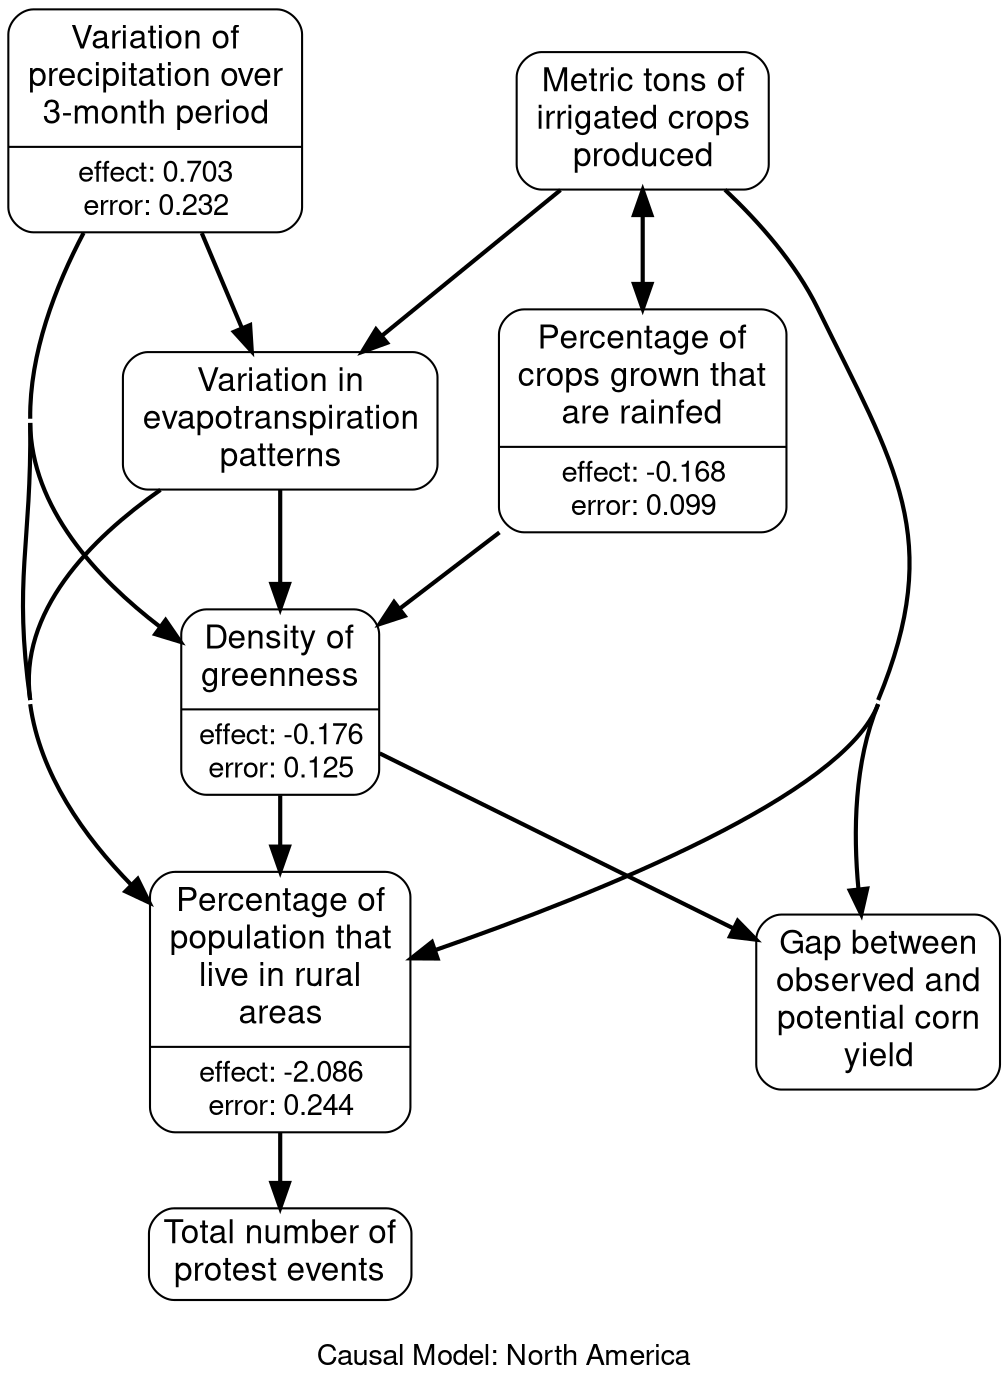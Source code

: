 # generated file for region: north_america by CausalModelRegionGenerator
strict digraph causalModel {
fontname="Helvetica, Arial, sans-serif";
label="
Causal Model: North America";
labelloc = b;
nodesep = 0.4;
concentrate = true;
node[shape = Mrecord, fontname = "Helvetica, Arial, sans-serif", margin = "0.10,0.06", penwidth = 1.0];
edge[arrowsize = 1.2, penwidth = 2];

# nodes
rurratio_s [label = <{<table align="center" border="0" cellspacing="1" cellpadding="1">
<tr><td><font point-size="16">Percentage of<br/>population that<br/>live in rural<br/>areas<br/></font></td></tr>
</table>
|<table border="0" cellspacing="1" cellpadding="0.5"><tr><td><font point-size="14">effect: -2.086</font></td></tr>
<tr><td><font point-size="14">error: 0.244</font></td></tr></table>}>, class = rankB];
et_anom_m_STD_m [label = <<table align="center" border="0" cellspacing="1" cellpadding="1">
<tr><td><font point-size="16">Variation in<br/>evapotranspiration<br/>patterns<br/></font></td></tr>
</table>
>, class = rankB];
ndvi_act_min_m [label = <{<table align="center" border="0" cellspacing="1" cellpadding="1">
<tr><td><font point-size="16">Density of<br/>greenness<br/></font></td></tr>
</table>
|<table border="0" cellspacing="1" cellpadding="0.5"><tr><td><font point-size="14">effect: -0.176</font></td></tr>
<tr><td><font point-size="14">error: 0.125</font></td></tr></table>}>, class = rankB];
spi_3_m [label = <{<table align="center" border="0" cellspacing="1" cellpadding="1">
<tr><td><font point-size="16">Variation of<br/>precipitation over<br/>3-month period<br/></font></td></tr>
</table>
|<table border="0" cellspacing="1" cellpadding="0.5"><tr><td><font point-size="14">effect: 0.703</font></td></tr>
<tr><td><font point-size="14">error: 0.232</font></td></tr></table>}>, class = rankA];
rainfed_s [label = <{<table align="center" border="0" cellspacing="1" cellpadding="1">
<tr><td><font point-size="16">Percentage of<br/>crops grown that<br/>are rainfed<br/></font></td></tr>
</table>
|<table border="0" cellspacing="1" cellpadding="0.5"><tr><td><font point-size="14">effect: -0.168</font></td></tr>
<tr><td><font point-size="14">error: 0.099</font></td></tr></table>}>, class = rankB];
spam_P_i_sum_s [label = <<table align="center" border="0" cellspacing="1" cellpadding="1">
<tr><td><font point-size="16">Metric tons of<br/>irrigated crops<br/>produced<br/></font></td></tr>
</table>
>, class = rankB];
yield_gap_maize_s [label = <<table align="center" border="0" cellspacing="1" cellpadding="1">
<tr><td><font point-size="16">Gap between<br/>observed and<br/>potential corn<br/>yield<br/></font></td></tr>
</table>
>, class = rankB];
acl_pprt_evnt_m [label = "Total number of
protest events", class = rankC, shape=box, style=rounded, fontsize="16pt"];

#ranks


# links
rurratio_s -> acl_pprt_evnt_m;
et_anom_m_STD_m -> rurratio_s;
et_anom_m_STD_m -> ndvi_act_min_m;
ndvi_act_min_m -> rurratio_s;
ndvi_act_min_m -> yield_gap_maize_s;
spi_3_m -> rurratio_s;
spi_3_m -> et_anom_m_STD_m;
spi_3_m -> ndvi_act_min_m;
rainfed_s -> ndvi_act_min_m;
rainfed_s -> spam_P_i_sum_s;
spam_P_i_sum_s -> rurratio_s;
spam_P_i_sum_s -> et_anom_m_STD_m;
spam_P_i_sum_s -> rainfed_s;
spam_P_i_sum_s -> yield_gap_maize_s;

}
